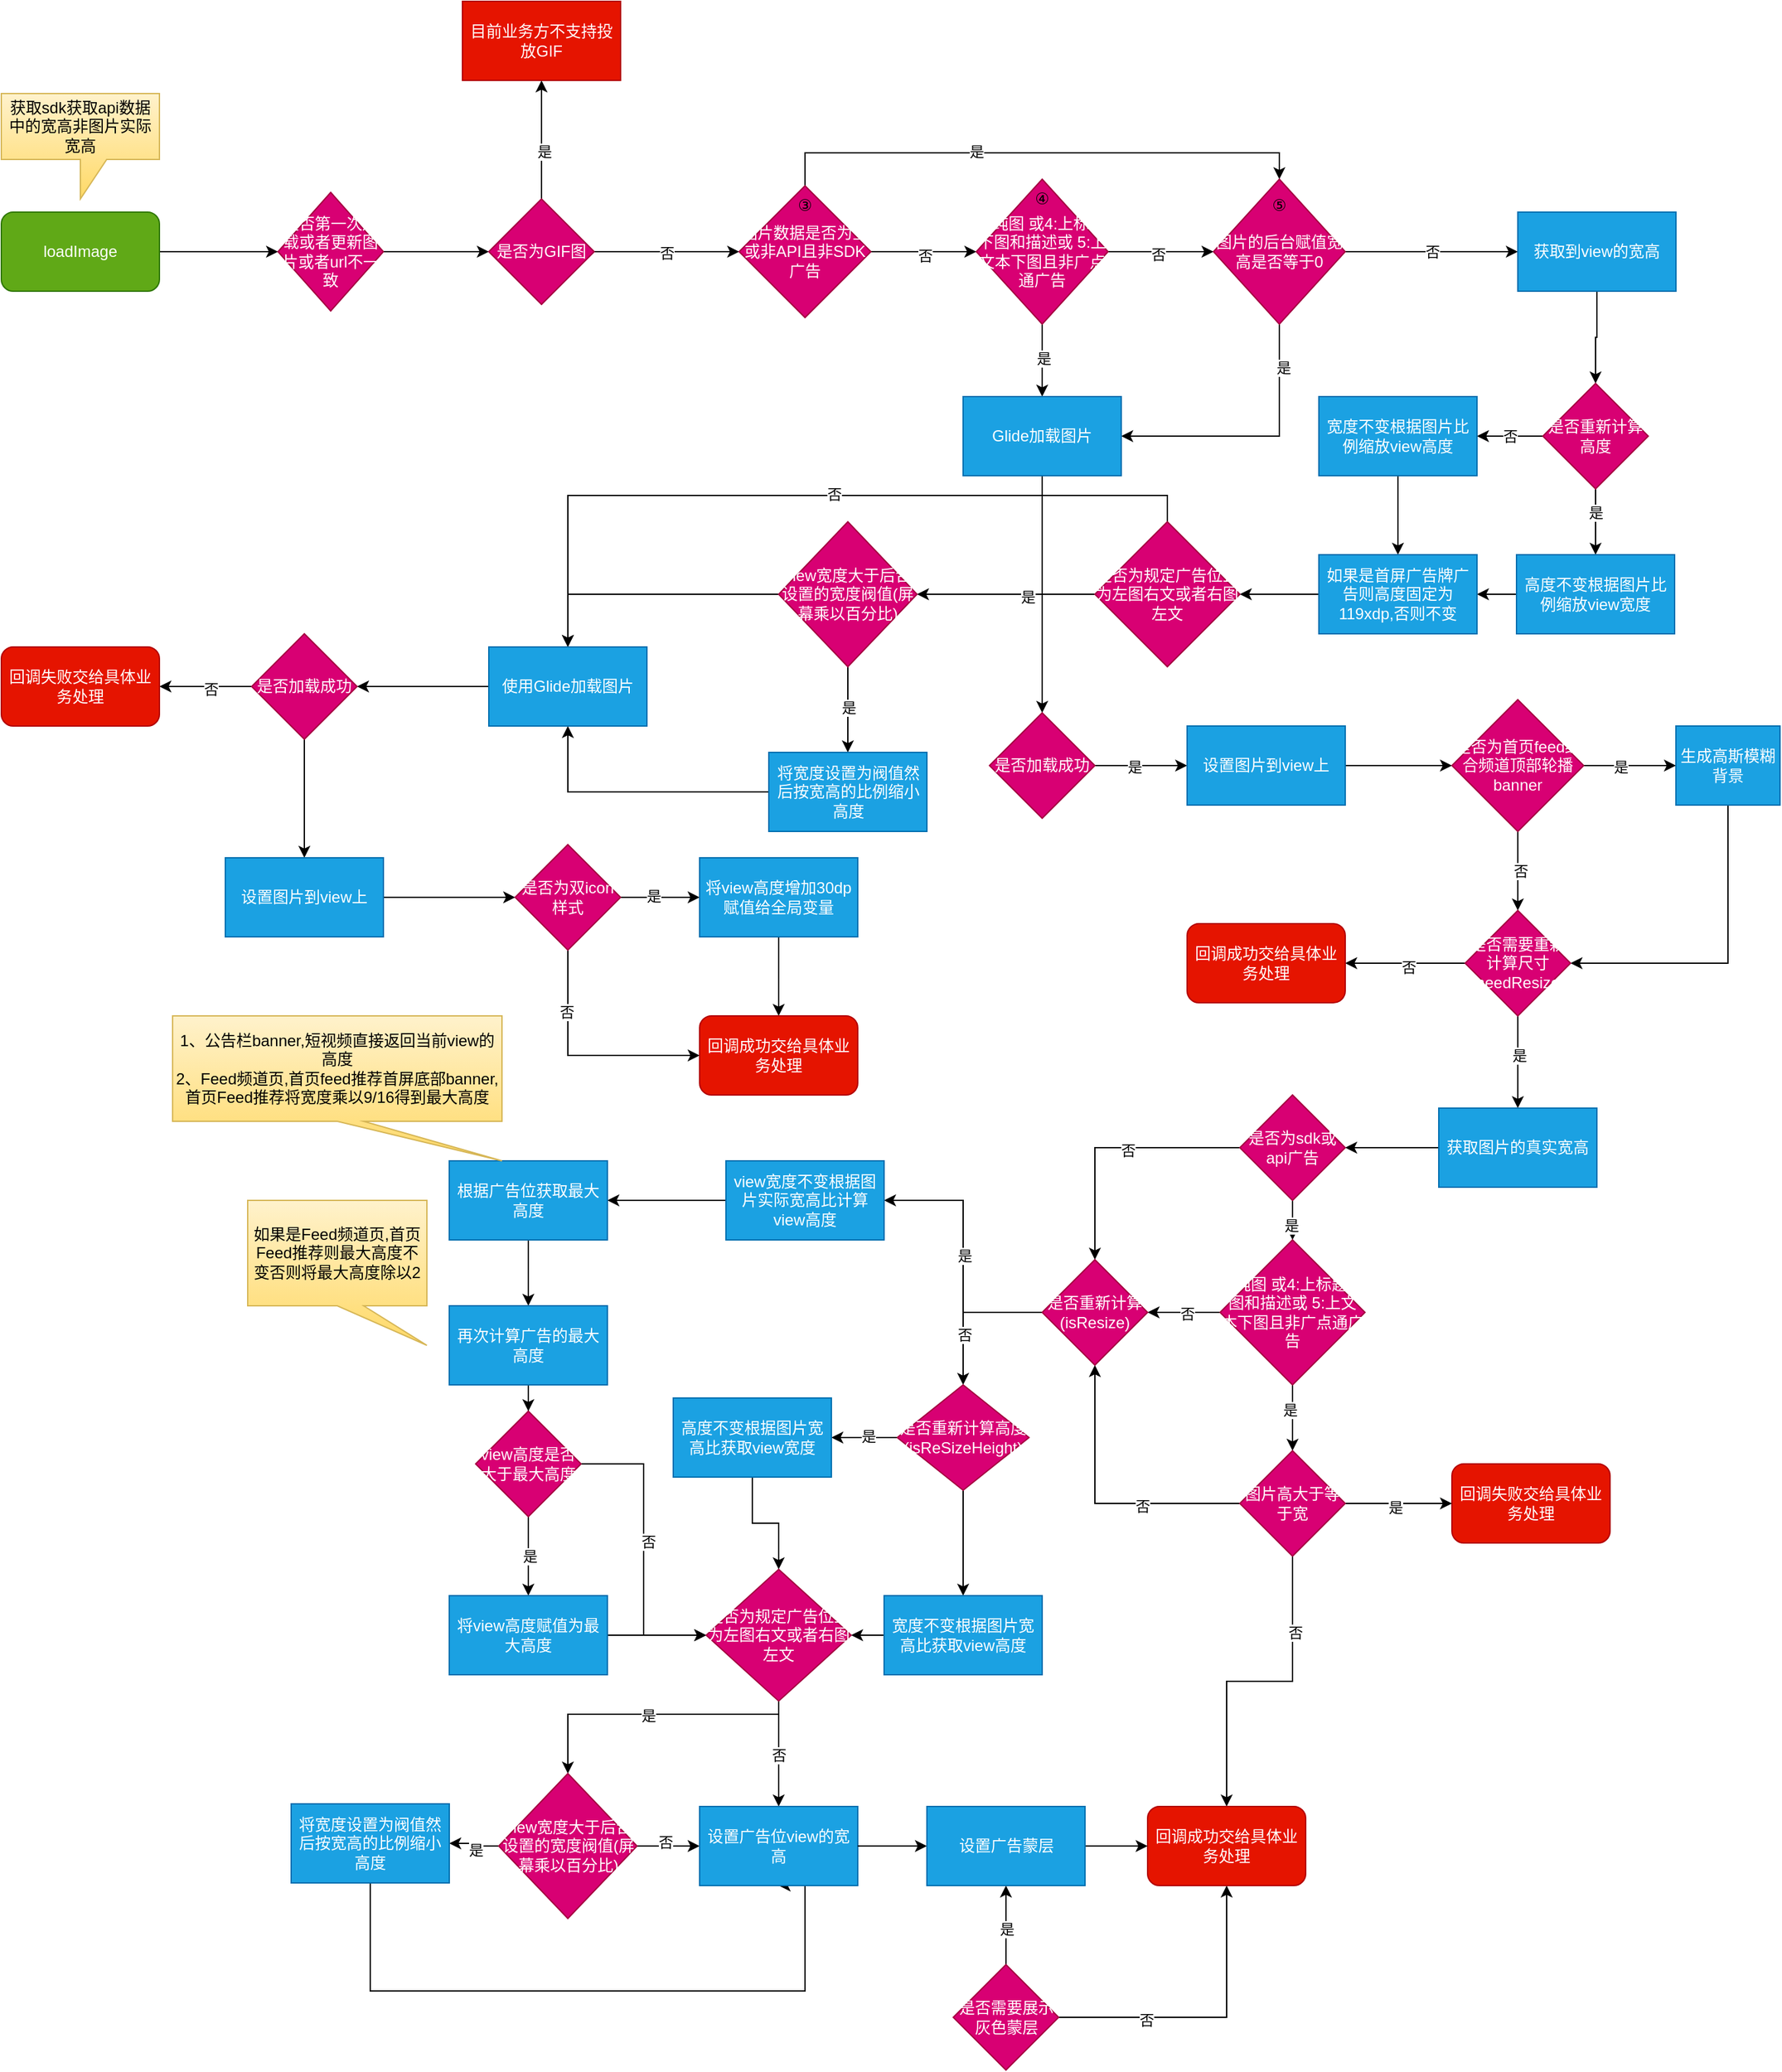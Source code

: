 <mxfile version="24.7.1" type="github">
  <diagram name="第 1 页" id="-s2dCR7IuIYRaGlUctrS">
    <mxGraphModel dx="1272" dy="661" grid="1" gridSize="10" guides="1" tooltips="1" connect="1" arrows="1" fold="1" page="1" pageScale="1" pageWidth="827" pageHeight="1169" math="0" shadow="0">
      <root>
        <mxCell id="0" />
        <mxCell id="1" parent="0" />
        <mxCell id="UE6sxcP114Fre6v7LVRV-3" value="" style="edgeStyle=orthogonalEdgeStyle;rounded=0;orthogonalLoop=1;jettySize=auto;html=1;" parent="1" source="UE6sxcP114Fre6v7LVRV-1" target="UE6sxcP114Fre6v7LVRV-2" edge="1">
          <mxGeometry relative="1" as="geometry" />
        </mxCell>
        <mxCell id="UE6sxcP114Fre6v7LVRV-1" value="loadImage" style="rounded=1;whiteSpace=wrap;html=1;fillColor=#60a917;fontColor=#ffffff;strokeColor=#2D7600;" parent="1" vertex="1">
          <mxGeometry x="90" y="240" width="120" height="60" as="geometry" />
        </mxCell>
        <mxCell id="UE6sxcP114Fre6v7LVRV-6" value="" style="edgeStyle=orthogonalEdgeStyle;rounded=0;orthogonalLoop=1;jettySize=auto;html=1;" parent="1" source="UE6sxcP114Fre6v7LVRV-2" target="UE6sxcP114Fre6v7LVRV-5" edge="1">
          <mxGeometry relative="1" as="geometry" />
        </mxCell>
        <mxCell id="UE6sxcP114Fre6v7LVRV-2" value="是否第一次加载或者更新图片或者url不一致" style="rhombus;whiteSpace=wrap;html=1;fillColor=#d80073;fontColor=#ffffff;strokeColor=#A50040;" parent="1" vertex="1">
          <mxGeometry x="300" y="225" width="80" height="90" as="geometry" />
        </mxCell>
        <mxCell id="UE6sxcP114Fre6v7LVRV-4" value="获取sdk获取api数据中的宽高非图片实际宽高" style="shape=callout;whiteSpace=wrap;html=1;perimeter=calloutPerimeter;fillColor=#fff2cc;strokeColor=#d6b656;gradientColor=#ffd966;" parent="1" vertex="1">
          <mxGeometry x="90" y="150" width="120" height="80" as="geometry" />
        </mxCell>
        <mxCell id="UE6sxcP114Fre6v7LVRV-8" value="" style="edgeStyle=orthogonalEdgeStyle;rounded=0;orthogonalLoop=1;jettySize=auto;html=1;" parent="1" source="UE6sxcP114Fre6v7LVRV-5" target="UE6sxcP114Fre6v7LVRV-7" edge="1">
          <mxGeometry relative="1" as="geometry" />
        </mxCell>
        <mxCell id="UE6sxcP114Fre6v7LVRV-9" value="是" style="edgeLabel;html=1;align=center;verticalAlign=middle;resizable=0;points=[];" parent="UE6sxcP114Fre6v7LVRV-8" vertex="1" connectable="0">
          <mxGeometry x="-0.2" y="-2" relative="1" as="geometry">
            <mxPoint as="offset" />
          </mxGeometry>
        </mxCell>
        <mxCell id="UE6sxcP114Fre6v7LVRV-12" value="" style="edgeStyle=orthogonalEdgeStyle;rounded=0;orthogonalLoop=1;jettySize=auto;html=1;entryX=0;entryY=0.5;entryDx=0;entryDy=0;" parent="1" source="UE6sxcP114Fre6v7LVRV-5" target="UE6sxcP114Fre6v7LVRV-13" edge="1">
          <mxGeometry relative="1" as="geometry">
            <mxPoint x="620" y="270" as="targetPoint" />
          </mxGeometry>
        </mxCell>
        <mxCell id="UE6sxcP114Fre6v7LVRV-19" value="否" style="edgeLabel;html=1;align=center;verticalAlign=middle;resizable=0;points=[];" parent="UE6sxcP114Fre6v7LVRV-12" vertex="1" connectable="0">
          <mxGeometry y="-1" relative="1" as="geometry">
            <mxPoint as="offset" />
          </mxGeometry>
        </mxCell>
        <mxCell id="UE6sxcP114Fre6v7LVRV-5" value="是否为GIF图" style="rhombus;whiteSpace=wrap;html=1;fillColor=#d80073;fontColor=#ffffff;strokeColor=#A50040;" parent="1" vertex="1">
          <mxGeometry x="460" y="230" width="80" height="80" as="geometry" />
        </mxCell>
        <mxCell id="UE6sxcP114Fre6v7LVRV-7" value="目前业务方不支持投放GIF" style="whiteSpace=wrap;html=1;fillColor=#e51400;fontColor=#ffffff;strokeColor=#B20000;" parent="1" vertex="1">
          <mxGeometry x="440" y="80" width="120" height="60" as="geometry" />
        </mxCell>
        <mxCell id="UE6sxcP114Fre6v7LVRV-17" value="" style="edgeStyle=orthogonalEdgeStyle;rounded=0;orthogonalLoop=1;jettySize=auto;html=1;" parent="1" source="UE6sxcP114Fre6v7LVRV-13" target="UE6sxcP114Fre6v7LVRV-16" edge="1">
          <mxGeometry relative="1" as="geometry" />
        </mxCell>
        <mxCell id="UE6sxcP114Fre6v7LVRV-18" value="否" style="edgeLabel;html=1;align=center;verticalAlign=middle;resizable=0;points=[];" parent="UE6sxcP114Fre6v7LVRV-17" vertex="1" connectable="0">
          <mxGeometry x="0.022" y="-3" relative="1" as="geometry">
            <mxPoint as="offset" />
          </mxGeometry>
        </mxCell>
        <mxCell id="UE6sxcP114Fre6v7LVRV-23" style="edgeStyle=orthogonalEdgeStyle;rounded=0;orthogonalLoop=1;jettySize=auto;html=1;entryX=0.5;entryY=0;entryDx=0;entryDy=0;" parent="1" source="UE6sxcP114Fre6v7LVRV-13" target="UE6sxcP114Fre6v7LVRV-20" edge="1">
          <mxGeometry relative="1" as="geometry">
            <Array as="points">
              <mxPoint x="700" y="195" />
              <mxPoint x="1060" y="195" />
            </Array>
          </mxGeometry>
        </mxCell>
        <mxCell id="UE6sxcP114Fre6v7LVRV-24" value="是" style="edgeLabel;html=1;align=center;verticalAlign=middle;resizable=0;points=[];" parent="UE6sxcP114Fre6v7LVRV-23" vertex="1" connectable="0">
          <mxGeometry x="-0.235" y="1" relative="1" as="geometry">
            <mxPoint as="offset" />
          </mxGeometry>
        </mxCell>
        <mxCell id="UE6sxcP114Fre6v7LVRV-13" value="图片数据是否为空或非API且非SDK广告" style="rhombus;whiteSpace=wrap;html=1;fillColor=#d80073;fontColor=#ffffff;strokeColor=#A50040;" parent="1" vertex="1">
          <mxGeometry x="650" y="220" width="100" height="100" as="geometry" />
        </mxCell>
        <mxCell id="UE6sxcP114Fre6v7LVRV-21" value="" style="edgeStyle=orthogonalEdgeStyle;rounded=0;orthogonalLoop=1;jettySize=auto;html=1;" parent="1" source="UE6sxcP114Fre6v7LVRV-16" target="UE6sxcP114Fre6v7LVRV-20" edge="1">
          <mxGeometry relative="1" as="geometry" />
        </mxCell>
        <mxCell id="UE6sxcP114Fre6v7LVRV-22" value="否" style="edgeLabel;html=1;align=center;verticalAlign=middle;resizable=0;points=[];" parent="UE6sxcP114Fre6v7LVRV-21" vertex="1" connectable="0">
          <mxGeometry x="-0.05" y="-2" relative="1" as="geometry">
            <mxPoint as="offset" />
          </mxGeometry>
        </mxCell>
        <mxCell id="UE6sxcP114Fre6v7LVRV-26" value="" style="edgeStyle=orthogonalEdgeStyle;rounded=0;orthogonalLoop=1;jettySize=auto;html=1;" parent="1" source="UE6sxcP114Fre6v7LVRV-16" target="UE6sxcP114Fre6v7LVRV-25" edge="1">
          <mxGeometry relative="1" as="geometry" />
        </mxCell>
        <mxCell id="UE6sxcP114Fre6v7LVRV-27" value="是" style="edgeLabel;html=1;align=center;verticalAlign=middle;resizable=0;points=[];" parent="UE6sxcP114Fre6v7LVRV-26" vertex="1" connectable="0">
          <mxGeometry x="-0.054" y="1" relative="1" as="geometry">
            <mxPoint as="offset" />
          </mxGeometry>
        </mxCell>
        <mxCell id="UE6sxcP114Fre6v7LVRV-16" value="1:纯图 或4:上标题下图和描述或 5:上文本下图且非广点通广告" style="rhombus;whiteSpace=wrap;html=1;fillColor=#d80073;fontColor=#ffffff;strokeColor=#A50040;" parent="1" vertex="1">
          <mxGeometry x="830" y="215" width="100" height="110" as="geometry" />
        </mxCell>
        <mxCell id="UE6sxcP114Fre6v7LVRV-28" style="edgeStyle=orthogonalEdgeStyle;rounded=0;orthogonalLoop=1;jettySize=auto;html=1;entryX=1;entryY=0.5;entryDx=0;entryDy=0;" parent="1" source="UE6sxcP114Fre6v7LVRV-20" target="UE6sxcP114Fre6v7LVRV-25" edge="1">
          <mxGeometry relative="1" as="geometry">
            <Array as="points">
              <mxPoint x="1060" y="410" />
            </Array>
          </mxGeometry>
        </mxCell>
        <mxCell id="UE6sxcP114Fre6v7LVRV-29" value="是" style="edgeLabel;html=1;align=center;verticalAlign=middle;resizable=0;points=[];" parent="UE6sxcP114Fre6v7LVRV-28" vertex="1" connectable="0">
          <mxGeometry x="-0.678" y="3" relative="1" as="geometry">
            <mxPoint as="offset" />
          </mxGeometry>
        </mxCell>
        <mxCell id="UE6sxcP114Fre6v7LVRV-31" value="否" style="edgeStyle=orthogonalEdgeStyle;rounded=0;orthogonalLoop=1;jettySize=auto;html=1;" parent="1" source="UE6sxcP114Fre6v7LVRV-20" target="UE6sxcP114Fre6v7LVRV-30" edge="1">
          <mxGeometry relative="1" as="geometry" />
        </mxCell>
        <mxCell id="UE6sxcP114Fre6v7LVRV-20" value="图片的后台赋值宽高是否等于0" style="rhombus;whiteSpace=wrap;html=1;fillColor=#d80073;fontColor=#ffffff;strokeColor=#A50040;" parent="1" vertex="1">
          <mxGeometry x="1010" y="215" width="100" height="110" as="geometry" />
        </mxCell>
        <mxCell id="UE6sxcP114Fre6v7LVRV-72" value="" style="edgeStyle=orthogonalEdgeStyle;rounded=0;orthogonalLoop=1;jettySize=auto;html=1;" parent="1" source="UE6sxcP114Fre6v7LVRV-25" target="UE6sxcP114Fre6v7LVRV-71" edge="1">
          <mxGeometry relative="1" as="geometry" />
        </mxCell>
        <mxCell id="UE6sxcP114Fre6v7LVRV-25" value="Glide加载图片" style="whiteSpace=wrap;html=1;fillColor=#1ba1e2;fontColor=#ffffff;strokeColor=#006EAF;" parent="1" vertex="1">
          <mxGeometry x="820" y="380" width="120" height="60" as="geometry" />
        </mxCell>
        <mxCell id="UE6sxcP114Fre6v7LVRV-33" value="" style="edgeStyle=orthogonalEdgeStyle;rounded=0;orthogonalLoop=1;jettySize=auto;html=1;" parent="1" source="UE6sxcP114Fre6v7LVRV-30" target="UE6sxcP114Fre6v7LVRV-32" edge="1">
          <mxGeometry relative="1" as="geometry" />
        </mxCell>
        <mxCell id="UE6sxcP114Fre6v7LVRV-30" value="获取到view的宽高" style="whiteSpace=wrap;html=1;fillColor=#1ba1e2;fontColor=#ffffff;strokeColor=#006EAF;" parent="1" vertex="1">
          <mxGeometry x="1241" y="240" width="120" height="60" as="geometry" />
        </mxCell>
        <mxCell id="UE6sxcP114Fre6v7LVRV-35" value="" style="edgeStyle=orthogonalEdgeStyle;rounded=0;orthogonalLoop=1;jettySize=auto;html=1;" parent="1" source="UE6sxcP114Fre6v7LVRV-32" target="UE6sxcP114Fre6v7LVRV-34" edge="1">
          <mxGeometry relative="1" as="geometry" />
        </mxCell>
        <mxCell id="UE6sxcP114Fre6v7LVRV-36" value="是" style="edgeLabel;html=1;align=center;verticalAlign=middle;resizable=0;points=[];" parent="UE6sxcP114Fre6v7LVRV-35" vertex="1" connectable="0">
          <mxGeometry x="-0.278" relative="1" as="geometry">
            <mxPoint as="offset" />
          </mxGeometry>
        </mxCell>
        <mxCell id="UE6sxcP114Fre6v7LVRV-38" value="否" style="edgeStyle=orthogonalEdgeStyle;rounded=0;orthogonalLoop=1;jettySize=auto;html=1;" parent="1" source="UE6sxcP114Fre6v7LVRV-32" target="UE6sxcP114Fre6v7LVRV-37" edge="1">
          <mxGeometry relative="1" as="geometry" />
        </mxCell>
        <mxCell id="UE6sxcP114Fre6v7LVRV-32" value="是否重新计算高度" style="rhombus;whiteSpace=wrap;html=1;fillColor=#d80073;fontColor=#ffffff;strokeColor=#A50040;" parent="1" vertex="1">
          <mxGeometry x="1260" y="370" width="80" height="80" as="geometry" />
        </mxCell>
        <mxCell id="UE6sxcP114Fre6v7LVRV-175" value="" style="edgeStyle=orthogonalEdgeStyle;rounded=0;orthogonalLoop=1;jettySize=auto;html=1;" parent="1" source="UE6sxcP114Fre6v7LVRV-34" target="UE6sxcP114Fre6v7LVRV-40" edge="1">
          <mxGeometry relative="1" as="geometry" />
        </mxCell>
        <mxCell id="UE6sxcP114Fre6v7LVRV-34" value="高度不变根据图片比例缩放view宽度" style="whiteSpace=wrap;html=1;fillColor=#1ba1e2;fontColor=#ffffff;strokeColor=#006EAF;" parent="1" vertex="1">
          <mxGeometry x="1240" y="500" width="120" height="60" as="geometry" />
        </mxCell>
        <mxCell id="UE6sxcP114Fre6v7LVRV-41" value="" style="edgeStyle=orthogonalEdgeStyle;rounded=0;orthogonalLoop=1;jettySize=auto;html=1;" parent="1" source="UE6sxcP114Fre6v7LVRV-37" target="UE6sxcP114Fre6v7LVRV-40" edge="1">
          <mxGeometry relative="1" as="geometry" />
        </mxCell>
        <mxCell id="UE6sxcP114Fre6v7LVRV-37" value="宽度不变根据图片比例缩放view高度" style="whiteSpace=wrap;html=1;fillColor=#1ba1e2;fontColor=#ffffff;strokeColor=#006EAF;" parent="1" vertex="1">
          <mxGeometry x="1090" y="380" width="120" height="60" as="geometry" />
        </mxCell>
        <mxCell id="UE6sxcP114Fre6v7LVRV-43" value="" style="edgeStyle=orthogonalEdgeStyle;rounded=0;orthogonalLoop=1;jettySize=auto;html=1;" parent="1" source="UE6sxcP114Fre6v7LVRV-40" target="UE6sxcP114Fre6v7LVRV-42" edge="1">
          <mxGeometry relative="1" as="geometry" />
        </mxCell>
        <mxCell id="UE6sxcP114Fre6v7LVRV-40" value="如果是首屏广告牌广告则高度固定为119xdp,否则不变" style="whiteSpace=wrap;html=1;fillColor=#1ba1e2;fontColor=#ffffff;strokeColor=#006EAF;" parent="1" vertex="1">
          <mxGeometry x="1090" y="500" width="120" height="60" as="geometry" />
        </mxCell>
        <mxCell id="UE6sxcP114Fre6v7LVRV-46" value="" style="edgeStyle=orthogonalEdgeStyle;rounded=0;orthogonalLoop=1;jettySize=auto;html=1;" parent="1" source="UE6sxcP114Fre6v7LVRV-42" target="UE6sxcP114Fre6v7LVRV-45" edge="1">
          <mxGeometry relative="1" as="geometry" />
        </mxCell>
        <mxCell id="UE6sxcP114Fre6v7LVRV-47" value="是" style="edgeLabel;html=1;align=center;verticalAlign=middle;resizable=0;points=[];" parent="UE6sxcP114Fre6v7LVRV-46" vertex="1" connectable="0">
          <mxGeometry x="-0.236" y="2" relative="1" as="geometry">
            <mxPoint as="offset" />
          </mxGeometry>
        </mxCell>
        <mxCell id="UE6sxcP114Fre6v7LVRV-176" style="edgeStyle=orthogonalEdgeStyle;rounded=0;orthogonalLoop=1;jettySize=auto;html=1;exitX=0.5;exitY=0;exitDx=0;exitDy=0;entryX=0.5;entryY=0;entryDx=0;entryDy=0;" parent="1" source="UE6sxcP114Fre6v7LVRV-42" target="UE6sxcP114Fre6v7LVRV-51" edge="1">
          <mxGeometry relative="1" as="geometry" />
        </mxCell>
        <mxCell id="UE6sxcP114Fre6v7LVRV-177" value="否" style="edgeLabel;html=1;align=center;verticalAlign=middle;resizable=0;points=[];" parent="UE6sxcP114Fre6v7LVRV-176" vertex="1" connectable="0">
          <mxGeometry x="-0.074" y="-1" relative="1" as="geometry">
            <mxPoint as="offset" />
          </mxGeometry>
        </mxCell>
        <mxCell id="UE6sxcP114Fre6v7LVRV-42" value="是否为规定广告位且为左图右文或者右图左文" style="rhombus;whiteSpace=wrap;html=1;fillColor=#d80073;fontColor=#ffffff;strokeColor=#A50040;" parent="1" vertex="1">
          <mxGeometry x="920" y="475" width="110" height="110" as="geometry" />
        </mxCell>
        <mxCell id="UE6sxcP114Fre6v7LVRV-49" value="" style="edgeStyle=orthogonalEdgeStyle;rounded=0;orthogonalLoop=1;jettySize=auto;html=1;" parent="1" source="UE6sxcP114Fre6v7LVRV-45" target="UE6sxcP114Fre6v7LVRV-48" edge="1">
          <mxGeometry relative="1" as="geometry" />
        </mxCell>
        <mxCell id="UE6sxcP114Fre6v7LVRV-50" value="是" style="edgeLabel;html=1;align=center;verticalAlign=middle;resizable=0;points=[];" parent="UE6sxcP114Fre6v7LVRV-49" vertex="1" connectable="0">
          <mxGeometry x="-0.044" relative="1" as="geometry">
            <mxPoint as="offset" />
          </mxGeometry>
        </mxCell>
        <mxCell id="UE6sxcP114Fre6v7LVRV-53" style="edgeStyle=orthogonalEdgeStyle;rounded=0;orthogonalLoop=1;jettySize=auto;html=1;entryX=0.5;entryY=0;entryDx=0;entryDy=0;" parent="1" source="UE6sxcP114Fre6v7LVRV-45" target="UE6sxcP114Fre6v7LVRV-51" edge="1">
          <mxGeometry relative="1" as="geometry" />
        </mxCell>
        <mxCell id="UE6sxcP114Fre6v7LVRV-45" value="view宽度大于后台设置的宽度阀值(屏幕乘以百分比)" style="rhombus;whiteSpace=wrap;html=1;fillColor=#d80073;fontColor=#ffffff;strokeColor=#A50040;" parent="1" vertex="1">
          <mxGeometry x="680" y="475" width="105" height="110" as="geometry" />
        </mxCell>
        <mxCell id="UE6sxcP114Fre6v7LVRV-52" value="" style="edgeStyle=orthogonalEdgeStyle;rounded=0;orthogonalLoop=1;jettySize=auto;html=1;" parent="1" source="UE6sxcP114Fre6v7LVRV-48" target="UE6sxcP114Fre6v7LVRV-51" edge="1">
          <mxGeometry relative="1" as="geometry" />
        </mxCell>
        <mxCell id="UE6sxcP114Fre6v7LVRV-48" value="将宽度设置为阀值然后按宽高的比例缩小高度" style="rounded=0;whiteSpace=wrap;html=1;fillColor=#1ba1e2;fontColor=#ffffff;strokeColor=#006EAF;" parent="1" vertex="1">
          <mxGeometry x="672.5" y="650" width="120" height="60" as="geometry" />
        </mxCell>
        <mxCell id="UE6sxcP114Fre6v7LVRV-55" value="" style="edgeStyle=orthogonalEdgeStyle;rounded=0;orthogonalLoop=1;jettySize=auto;html=1;" parent="1" source="UE6sxcP114Fre6v7LVRV-51" target="UE6sxcP114Fre6v7LVRV-54" edge="1">
          <mxGeometry relative="1" as="geometry" />
        </mxCell>
        <mxCell id="UE6sxcP114Fre6v7LVRV-51" value="使用Glide加载图片" style="whiteSpace=wrap;html=1;rounded=0;fillColor=#1ba1e2;fontColor=#ffffff;strokeColor=#006EAF;" parent="1" vertex="1">
          <mxGeometry x="460" y="570" width="120" height="60" as="geometry" />
        </mxCell>
        <mxCell id="UE6sxcP114Fre6v7LVRV-57" value="" style="edgeStyle=orthogonalEdgeStyle;rounded=0;orthogonalLoop=1;jettySize=auto;html=1;" parent="1" source="UE6sxcP114Fre6v7LVRV-54" target="UE6sxcP114Fre6v7LVRV-56" edge="1">
          <mxGeometry relative="1" as="geometry" />
        </mxCell>
        <mxCell id="UE6sxcP114Fre6v7LVRV-58" value="否" style="edgeLabel;html=1;align=center;verticalAlign=middle;resizable=0;points=[];" parent="UE6sxcP114Fre6v7LVRV-57" vertex="1" connectable="0">
          <mxGeometry x="-0.102" y="2" relative="1" as="geometry">
            <mxPoint as="offset" />
          </mxGeometry>
        </mxCell>
        <mxCell id="UE6sxcP114Fre6v7LVRV-60" value="" style="edgeStyle=orthogonalEdgeStyle;rounded=0;orthogonalLoop=1;jettySize=auto;html=1;" parent="1" source="UE6sxcP114Fre6v7LVRV-54" target="UE6sxcP114Fre6v7LVRV-59" edge="1">
          <mxGeometry relative="1" as="geometry" />
        </mxCell>
        <mxCell id="UE6sxcP114Fre6v7LVRV-54" value="是否加载成功" style="rhombus;whiteSpace=wrap;html=1;rounded=0;fillColor=#d80073;fontColor=#ffffff;strokeColor=#A50040;" parent="1" vertex="1">
          <mxGeometry x="280" y="560" width="80" height="80" as="geometry" />
        </mxCell>
        <mxCell id="UE6sxcP114Fre6v7LVRV-56" value="回调失败交给具体业务处理" style="rounded=1;whiteSpace=wrap;html=1;fillColor=#e51400;fontColor=#ffffff;strokeColor=#B20000;" parent="1" vertex="1">
          <mxGeometry x="90" y="570" width="120" height="60" as="geometry" />
        </mxCell>
        <mxCell id="UE6sxcP114Fre6v7LVRV-62" value="" style="edgeStyle=orthogonalEdgeStyle;rounded=0;orthogonalLoop=1;jettySize=auto;html=1;" parent="1" source="UE6sxcP114Fre6v7LVRV-59" target="UE6sxcP114Fre6v7LVRV-61" edge="1">
          <mxGeometry relative="1" as="geometry" />
        </mxCell>
        <mxCell id="UE6sxcP114Fre6v7LVRV-59" value="设置图片到view上" style="whiteSpace=wrap;html=1;rounded=0;fillColor=#1ba1e2;fontColor=#ffffff;strokeColor=#006EAF;" parent="1" vertex="1">
          <mxGeometry x="260" y="730" width="120" height="60" as="geometry" />
        </mxCell>
        <mxCell id="UE6sxcP114Fre6v7LVRV-64" value="" style="edgeStyle=orthogonalEdgeStyle;rounded=0;orthogonalLoop=1;jettySize=auto;html=1;" parent="1" source="UE6sxcP114Fre6v7LVRV-61" target="UE6sxcP114Fre6v7LVRV-63" edge="1">
          <mxGeometry relative="1" as="geometry" />
        </mxCell>
        <mxCell id="UE6sxcP114Fre6v7LVRV-66" value="是" style="edgeLabel;html=1;align=center;verticalAlign=middle;resizable=0;points=[];" parent="UE6sxcP114Fre6v7LVRV-64" vertex="1" connectable="0">
          <mxGeometry x="-0.165" y="1" relative="1" as="geometry">
            <mxPoint as="offset" />
          </mxGeometry>
        </mxCell>
        <mxCell id="UE6sxcP114Fre6v7LVRV-69" style="edgeStyle=orthogonalEdgeStyle;rounded=0;orthogonalLoop=1;jettySize=auto;html=1;entryX=0;entryY=0.5;entryDx=0;entryDy=0;" parent="1" source="UE6sxcP114Fre6v7LVRV-61" target="UE6sxcP114Fre6v7LVRV-67" edge="1">
          <mxGeometry relative="1" as="geometry">
            <Array as="points">
              <mxPoint x="520" y="880" />
            </Array>
          </mxGeometry>
        </mxCell>
        <mxCell id="UE6sxcP114Fre6v7LVRV-70" value="否" style="edgeLabel;html=1;align=center;verticalAlign=middle;resizable=0;points=[];" parent="UE6sxcP114Fre6v7LVRV-69" vertex="1" connectable="0">
          <mxGeometry x="-0.476" y="-1" relative="1" as="geometry">
            <mxPoint as="offset" />
          </mxGeometry>
        </mxCell>
        <mxCell id="UE6sxcP114Fre6v7LVRV-61" value="是否为双icon样式" style="rhombus;whiteSpace=wrap;html=1;rounded=0;fillColor=#d80073;fontColor=#ffffff;strokeColor=#A50040;" parent="1" vertex="1">
          <mxGeometry x="480" y="720" width="80" height="80" as="geometry" />
        </mxCell>
        <mxCell id="UE6sxcP114Fre6v7LVRV-68" value="" style="edgeStyle=orthogonalEdgeStyle;rounded=0;orthogonalLoop=1;jettySize=auto;html=1;" parent="1" source="UE6sxcP114Fre6v7LVRV-63" target="UE6sxcP114Fre6v7LVRV-67" edge="1">
          <mxGeometry relative="1" as="geometry" />
        </mxCell>
        <mxCell id="UE6sxcP114Fre6v7LVRV-63" value="将view高度增加30dp赋值给全局变量" style="whiteSpace=wrap;html=1;rounded=0;fillColor=#1ba1e2;fontColor=#ffffff;strokeColor=#006EAF;" parent="1" vertex="1">
          <mxGeometry x="620" y="730" width="120" height="60" as="geometry" />
        </mxCell>
        <mxCell id="UE6sxcP114Fre6v7LVRV-67" value="回调成功交给具体业务处理" style="whiteSpace=wrap;html=1;rounded=1;fillColor=#e51400;fontColor=#ffffff;strokeColor=#B20000;" parent="1" vertex="1">
          <mxGeometry x="620" y="850" width="120" height="60" as="geometry" />
        </mxCell>
        <mxCell id="UE6sxcP114Fre6v7LVRV-74" value="" style="edgeStyle=orthogonalEdgeStyle;rounded=0;orthogonalLoop=1;jettySize=auto;html=1;" parent="1" source="UE6sxcP114Fre6v7LVRV-71" target="UE6sxcP114Fre6v7LVRV-73" edge="1">
          <mxGeometry relative="1" as="geometry" />
        </mxCell>
        <mxCell id="UE6sxcP114Fre6v7LVRV-75" value="是" style="edgeLabel;html=1;align=center;verticalAlign=middle;resizable=0;points=[];" parent="UE6sxcP114Fre6v7LVRV-74" vertex="1" connectable="0">
          <mxGeometry x="-0.162" y="-1" relative="1" as="geometry">
            <mxPoint as="offset" />
          </mxGeometry>
        </mxCell>
        <mxCell id="UE6sxcP114Fre6v7LVRV-71" value="是否加载成功" style="rhombus;whiteSpace=wrap;html=1;fillColor=#d80073;fontColor=#ffffff;strokeColor=#A50040;" parent="1" vertex="1">
          <mxGeometry x="840" y="620" width="80" height="80" as="geometry" />
        </mxCell>
        <mxCell id="UE6sxcP114Fre6v7LVRV-77" value="" style="edgeStyle=orthogonalEdgeStyle;rounded=0;orthogonalLoop=1;jettySize=auto;html=1;" parent="1" source="UE6sxcP114Fre6v7LVRV-73" target="UE6sxcP114Fre6v7LVRV-76" edge="1">
          <mxGeometry relative="1" as="geometry" />
        </mxCell>
        <mxCell id="UE6sxcP114Fre6v7LVRV-73" value="设置图片到view上" style="whiteSpace=wrap;html=1;rounded=0;fillColor=#1ba1e2;fontColor=#ffffff;strokeColor=#006EAF;" parent="1" vertex="1">
          <mxGeometry x="990" y="630" width="120" height="60" as="geometry" />
        </mxCell>
        <mxCell id="UE6sxcP114Fre6v7LVRV-79" value="" style="edgeStyle=orthogonalEdgeStyle;rounded=0;orthogonalLoop=1;jettySize=auto;html=1;" parent="1" source="UE6sxcP114Fre6v7LVRV-76" target="UE6sxcP114Fre6v7LVRV-78" edge="1">
          <mxGeometry relative="1" as="geometry" />
        </mxCell>
        <mxCell id="UE6sxcP114Fre6v7LVRV-80" value="是" style="edgeLabel;html=1;align=center;verticalAlign=middle;resizable=0;points=[];" parent="UE6sxcP114Fre6v7LVRV-79" vertex="1" connectable="0">
          <mxGeometry x="-0.209" y="-1" relative="1" as="geometry">
            <mxPoint as="offset" />
          </mxGeometry>
        </mxCell>
        <mxCell id="UE6sxcP114Fre6v7LVRV-82" value="" style="edgeStyle=orthogonalEdgeStyle;rounded=0;orthogonalLoop=1;jettySize=auto;html=1;" parent="1" source="UE6sxcP114Fre6v7LVRV-76" target="UE6sxcP114Fre6v7LVRV-81" edge="1">
          <mxGeometry relative="1" as="geometry" />
        </mxCell>
        <mxCell id="UE6sxcP114Fre6v7LVRV-83" value="否" style="edgeLabel;html=1;align=center;verticalAlign=middle;resizable=0;points=[];" parent="UE6sxcP114Fre6v7LVRV-82" vertex="1" connectable="0">
          <mxGeometry x="-0.011" y="2" relative="1" as="geometry">
            <mxPoint as="offset" />
          </mxGeometry>
        </mxCell>
        <mxCell id="UE6sxcP114Fre6v7LVRV-76" value="是否为首页feed综合频道顶部轮播banner" style="rhombus;whiteSpace=wrap;html=1;rounded=0;fillColor=#d80073;fontColor=#ffffff;strokeColor=#A50040;" parent="1" vertex="1">
          <mxGeometry x="1191" y="610" width="100" height="100" as="geometry" />
        </mxCell>
        <mxCell id="UE6sxcP114Fre6v7LVRV-84" style="edgeStyle=orthogonalEdgeStyle;rounded=0;orthogonalLoop=1;jettySize=auto;html=1;entryX=1;entryY=0.5;entryDx=0;entryDy=0;" parent="1" source="UE6sxcP114Fre6v7LVRV-78" target="UE6sxcP114Fre6v7LVRV-81" edge="1">
          <mxGeometry relative="1" as="geometry">
            <Array as="points">
              <mxPoint x="1401" y="810" />
            </Array>
          </mxGeometry>
        </mxCell>
        <mxCell id="UE6sxcP114Fre6v7LVRV-78" value="生成高斯模糊背景" style="whiteSpace=wrap;html=1;rounded=0;fillColor=#1ba1e2;fontColor=#ffffff;strokeColor=#006EAF;" parent="1" vertex="1">
          <mxGeometry x="1361" y="630" width="79" height="60" as="geometry" />
        </mxCell>
        <mxCell id="UE6sxcP114Fre6v7LVRV-86" value="" style="edgeStyle=orthogonalEdgeStyle;rounded=0;orthogonalLoop=1;jettySize=auto;html=1;entryX=1;entryY=0.5;entryDx=0;entryDy=0;" parent="1" source="UE6sxcP114Fre6v7LVRV-81" target="UE6sxcP114Fre6v7LVRV-87" edge="1">
          <mxGeometry relative="1" as="geometry">
            <mxPoint x="1141" y="810" as="targetPoint" />
          </mxGeometry>
        </mxCell>
        <mxCell id="UE6sxcP114Fre6v7LVRV-88" value="否" style="edgeLabel;html=1;align=center;verticalAlign=middle;resizable=0;points=[];" parent="UE6sxcP114Fre6v7LVRV-86" vertex="1" connectable="0">
          <mxGeometry x="-0.056" y="3" relative="1" as="geometry">
            <mxPoint as="offset" />
          </mxGeometry>
        </mxCell>
        <mxCell id="UE6sxcP114Fre6v7LVRV-90" value="" style="edgeStyle=orthogonalEdgeStyle;rounded=0;orthogonalLoop=1;jettySize=auto;html=1;" parent="1" source="UE6sxcP114Fre6v7LVRV-81" target="UE6sxcP114Fre6v7LVRV-89" edge="1">
          <mxGeometry relative="1" as="geometry" />
        </mxCell>
        <mxCell id="UE6sxcP114Fre6v7LVRV-91" value="是" style="edgeLabel;html=1;align=center;verticalAlign=middle;resizable=0;points=[];" parent="UE6sxcP114Fre6v7LVRV-90" vertex="1" connectable="0">
          <mxGeometry x="-0.159" y="1" relative="1" as="geometry">
            <mxPoint as="offset" />
          </mxGeometry>
        </mxCell>
        <mxCell id="UE6sxcP114Fre6v7LVRV-81" value="是否需要重新计算尺寸(needResize)" style="rhombus;whiteSpace=wrap;html=1;fillColor=#d80073;fontColor=#ffffff;strokeColor=#A50040;" parent="1" vertex="1">
          <mxGeometry x="1201" y="770" width="80" height="80" as="geometry" />
        </mxCell>
        <mxCell id="UE6sxcP114Fre6v7LVRV-87" value="回调成功交给具体业务处理" style="whiteSpace=wrap;html=1;rounded=1;fillColor=#e51400;fontColor=#ffffff;strokeColor=#B20000;" parent="1" vertex="1">
          <mxGeometry x="990" y="780" width="120" height="60" as="geometry" />
        </mxCell>
        <mxCell id="UE6sxcP114Fre6v7LVRV-93" value="" style="edgeStyle=orthogonalEdgeStyle;rounded=0;orthogonalLoop=1;jettySize=auto;html=1;" parent="1" source="UE6sxcP114Fre6v7LVRV-89" target="UE6sxcP114Fre6v7LVRV-92" edge="1">
          <mxGeometry relative="1" as="geometry" />
        </mxCell>
        <mxCell id="UE6sxcP114Fre6v7LVRV-89" value="获取图片的真实宽高" style="rounded=0;whiteSpace=wrap;html=1;fillColor=#1ba1e2;fontColor=#ffffff;strokeColor=#006EAF;" parent="1" vertex="1">
          <mxGeometry x="1181" y="920" width="120" height="60" as="geometry" />
        </mxCell>
        <mxCell id="UE6sxcP114Fre6v7LVRV-95" value="" style="edgeStyle=orthogonalEdgeStyle;rounded=0;orthogonalLoop=1;jettySize=auto;html=1;" parent="1" source="UE6sxcP114Fre6v7LVRV-92" target="UE6sxcP114Fre6v7LVRV-94" edge="1">
          <mxGeometry relative="1" as="geometry" />
        </mxCell>
        <mxCell id="UE6sxcP114Fre6v7LVRV-96" value="是" style="edgeLabel;html=1;align=center;verticalAlign=middle;resizable=0;points=[];" parent="UE6sxcP114Fre6v7LVRV-95" vertex="1" connectable="0">
          <mxGeometry x="-0.166" y="1" relative="1" as="geometry">
            <mxPoint as="offset" />
          </mxGeometry>
        </mxCell>
        <mxCell id="UE6sxcP114Fre6v7LVRV-101" style="edgeStyle=orthogonalEdgeStyle;rounded=0;orthogonalLoop=1;jettySize=auto;html=1;entryX=0.5;entryY=0;entryDx=0;entryDy=0;" parent="1" source="UE6sxcP114Fre6v7LVRV-92" target="UE6sxcP114Fre6v7LVRV-110" edge="1">
          <mxGeometry relative="1" as="geometry">
            <mxPoint x="930" y="1050" as="targetPoint" />
          </mxGeometry>
        </mxCell>
        <mxCell id="UE6sxcP114Fre6v7LVRV-102" value="否" style="edgeLabel;html=1;align=center;verticalAlign=middle;resizable=0;points=[];" parent="UE6sxcP114Fre6v7LVRV-101" vertex="1" connectable="0">
          <mxGeometry x="-0.123" y="2" relative="1" as="geometry">
            <mxPoint as="offset" />
          </mxGeometry>
        </mxCell>
        <mxCell id="UE6sxcP114Fre6v7LVRV-92" value="是否为sdk或api广告" style="rhombus;whiteSpace=wrap;html=1;rounded=0;fillColor=#d80073;fontColor=#ffffff;strokeColor=#A50040;" parent="1" vertex="1">
          <mxGeometry x="1030" y="910" width="80" height="80" as="geometry" />
        </mxCell>
        <mxCell id="UE6sxcP114Fre6v7LVRV-106" value="" style="edgeStyle=orthogonalEdgeStyle;rounded=0;orthogonalLoop=1;jettySize=auto;html=1;" parent="1" source="UE6sxcP114Fre6v7LVRV-94" target="UE6sxcP114Fre6v7LVRV-105" edge="1">
          <mxGeometry relative="1" as="geometry" />
        </mxCell>
        <mxCell id="UE6sxcP114Fre6v7LVRV-109" value="是" style="edgeLabel;html=1;align=center;verticalAlign=middle;resizable=0;points=[];" parent="UE6sxcP114Fre6v7LVRV-106" vertex="1" connectable="0">
          <mxGeometry x="-0.245" y="-2" relative="1" as="geometry">
            <mxPoint as="offset" />
          </mxGeometry>
        </mxCell>
        <mxCell id="UE6sxcP114Fre6v7LVRV-111" value="" style="edgeStyle=orthogonalEdgeStyle;rounded=0;orthogonalLoop=1;jettySize=auto;html=1;" parent="1" source="UE6sxcP114Fre6v7LVRV-94" target="UE6sxcP114Fre6v7LVRV-110" edge="1">
          <mxGeometry relative="1" as="geometry" />
        </mxCell>
        <mxCell id="UE6sxcP114Fre6v7LVRV-112" value="否" style="edgeLabel;html=1;align=center;verticalAlign=middle;resizable=0;points=[];" parent="UE6sxcP114Fre6v7LVRV-111" vertex="1" connectable="0">
          <mxGeometry x="-0.118" y="1" relative="1" as="geometry">
            <mxPoint x="-1" as="offset" />
          </mxGeometry>
        </mxCell>
        <mxCell id="UE6sxcP114Fre6v7LVRV-94" value="1:纯图 或4:上标题下图和描述或 5:上文本下图且非广点通广告" style="rhombus;whiteSpace=wrap;html=1;rounded=0;fillColor=#d80073;fontColor=#ffffff;strokeColor=#A50040;" parent="1" vertex="1">
          <mxGeometry x="1015" y="1020" width="110" height="110" as="geometry" />
        </mxCell>
        <mxCell id="UE6sxcP114Fre6v7LVRV-103" value="回调失败交给具体业务处理" style="rounded=1;whiteSpace=wrap;html=1;fillColor=#e51400;fontColor=#ffffff;strokeColor=#B20000;" parent="1" vertex="1">
          <mxGeometry x="1191" y="1190" width="120" height="60" as="geometry" />
        </mxCell>
        <mxCell id="UE6sxcP114Fre6v7LVRV-107" value="" style="edgeStyle=orthogonalEdgeStyle;rounded=0;orthogonalLoop=1;jettySize=auto;html=1;" parent="1" source="UE6sxcP114Fre6v7LVRV-105" target="UE6sxcP114Fre6v7LVRV-103" edge="1">
          <mxGeometry relative="1" as="geometry" />
        </mxCell>
        <mxCell id="UE6sxcP114Fre6v7LVRV-108" value="是" style="edgeLabel;html=1;align=center;verticalAlign=middle;resizable=0;points=[];" parent="UE6sxcP114Fre6v7LVRV-107" vertex="1" connectable="0">
          <mxGeometry x="-0.078" y="-3" relative="1" as="geometry">
            <mxPoint as="offset" />
          </mxGeometry>
        </mxCell>
        <mxCell id="UE6sxcP114Fre6v7LVRV-113" style="edgeStyle=orthogonalEdgeStyle;rounded=0;orthogonalLoop=1;jettySize=auto;html=1;entryX=0.5;entryY=1;entryDx=0;entryDy=0;" parent="1" source="UE6sxcP114Fre6v7LVRV-105" target="UE6sxcP114Fre6v7LVRV-110" edge="1">
          <mxGeometry relative="1" as="geometry" />
        </mxCell>
        <mxCell id="UE6sxcP114Fre6v7LVRV-114" value="否" style="edgeLabel;html=1;align=center;verticalAlign=middle;resizable=0;points=[];" parent="UE6sxcP114Fre6v7LVRV-113" vertex="1" connectable="0">
          <mxGeometry x="-0.321" y="2" relative="1" as="geometry">
            <mxPoint x="-1" as="offset" />
          </mxGeometry>
        </mxCell>
        <mxCell id="UE6sxcP114Fre6v7LVRV-178" style="edgeStyle=orthogonalEdgeStyle;rounded=0;orthogonalLoop=1;jettySize=auto;html=1;" parent="1" source="UE6sxcP114Fre6v7LVRV-105" target="UE6sxcP114Fre6v7LVRV-168" edge="1">
          <mxGeometry relative="1" as="geometry" />
        </mxCell>
        <mxCell id="UE6sxcP114Fre6v7LVRV-179" value="否" style="edgeLabel;html=1;align=center;verticalAlign=middle;resizable=0;points=[];" parent="UE6sxcP114Fre6v7LVRV-178" vertex="1" connectable="0">
          <mxGeometry x="-0.517" y="2" relative="1" as="geometry">
            <mxPoint as="offset" />
          </mxGeometry>
        </mxCell>
        <mxCell id="UE6sxcP114Fre6v7LVRV-105" value="图片高大于等于宽" style="rhombus;whiteSpace=wrap;html=1;rounded=0;fillColor=#d80073;fontColor=#ffffff;strokeColor=#A50040;" parent="1" vertex="1">
          <mxGeometry x="1030" y="1180" width="80" height="80" as="geometry" />
        </mxCell>
        <mxCell id="UE6sxcP114Fre6v7LVRV-116" style="edgeStyle=orthogonalEdgeStyle;rounded=0;orthogonalLoop=1;jettySize=auto;html=1;entryX=1;entryY=0.5;entryDx=0;entryDy=0;" parent="1" source="UE6sxcP114Fre6v7LVRV-110" target="UE6sxcP114Fre6v7LVRV-115" edge="1">
          <mxGeometry relative="1" as="geometry" />
        </mxCell>
        <mxCell id="UE6sxcP114Fre6v7LVRV-117" value="是" style="edgeLabel;html=1;align=center;verticalAlign=middle;resizable=0;points=[];" parent="UE6sxcP114Fre6v7LVRV-116" vertex="1" connectable="0">
          <mxGeometry x="-0.006" y="-1" relative="1" as="geometry">
            <mxPoint y="-1" as="offset" />
          </mxGeometry>
        </mxCell>
        <mxCell id="UE6sxcP114Fre6v7LVRV-140" style="edgeStyle=orthogonalEdgeStyle;rounded=0;orthogonalLoop=1;jettySize=auto;html=1;entryX=0.5;entryY=0;entryDx=0;entryDy=0;" parent="1" source="UE6sxcP114Fre6v7LVRV-110" target="UE6sxcP114Fre6v7LVRV-139" edge="1">
          <mxGeometry relative="1" as="geometry" />
        </mxCell>
        <mxCell id="UE6sxcP114Fre6v7LVRV-141" value="否" style="edgeLabel;html=1;align=center;verticalAlign=middle;resizable=0;points=[];" parent="UE6sxcP114Fre6v7LVRV-140" vertex="1" connectable="0">
          <mxGeometry x="0.343" y="1" relative="1" as="geometry">
            <mxPoint as="offset" />
          </mxGeometry>
        </mxCell>
        <mxCell id="UE6sxcP114Fre6v7LVRV-110" value="是否重新计算(isResize)" style="rhombus;whiteSpace=wrap;html=1;fillColor=#d80073;fontColor=#ffffff;strokeColor=#A50040;" parent="1" vertex="1">
          <mxGeometry x="880" y="1035" width="80" height="80" as="geometry" />
        </mxCell>
        <mxCell id="UE6sxcP114Fre6v7LVRV-119" value="" style="edgeStyle=orthogonalEdgeStyle;rounded=0;orthogonalLoop=1;jettySize=auto;html=1;" parent="1" source="UE6sxcP114Fre6v7LVRV-115" target="UE6sxcP114Fre6v7LVRV-118" edge="1">
          <mxGeometry relative="1" as="geometry" />
        </mxCell>
        <mxCell id="UE6sxcP114Fre6v7LVRV-115" value="view宽度不变根据图片实际宽高比计算view高度" style="rounded=0;whiteSpace=wrap;html=1;fillColor=#1ba1e2;fontColor=#ffffff;strokeColor=#006EAF;" parent="1" vertex="1">
          <mxGeometry x="640" y="960" width="120" height="60" as="geometry" />
        </mxCell>
        <mxCell id="UE6sxcP114Fre6v7LVRV-122" value="" style="edgeStyle=orthogonalEdgeStyle;rounded=0;orthogonalLoop=1;jettySize=auto;html=1;" parent="1" source="UE6sxcP114Fre6v7LVRV-118" target="UE6sxcP114Fre6v7LVRV-121" edge="1">
          <mxGeometry relative="1" as="geometry" />
        </mxCell>
        <mxCell id="UE6sxcP114Fre6v7LVRV-118" value="根据广告位获取最大高度" style="rounded=0;whiteSpace=wrap;html=1;fillColor=#1ba1e2;fontColor=#ffffff;strokeColor=#006EAF;" parent="1" vertex="1">
          <mxGeometry x="430" y="960" width="120" height="60" as="geometry" />
        </mxCell>
        <mxCell id="UE6sxcP114Fre6v7LVRV-120" value="1、公告栏banner,短视频直接返回当前view的高度&lt;div&gt;2、Feed频道页,首页feed推荐首屏底部banner,首页Feed推荐将宽度乘以9/16得到最大高度&lt;/div&gt;" style="shape=callout;whiteSpace=wrap;html=1;perimeter=calloutPerimeter;position2=1;fillColor=#fff2cc;gradientColor=#ffd966;strokeColor=#d6b656;" parent="1" vertex="1">
          <mxGeometry x="220" y="850" width="250" height="110" as="geometry" />
        </mxCell>
        <mxCell id="UE6sxcP114Fre6v7LVRV-127" value="" style="edgeStyle=orthogonalEdgeStyle;rounded=0;orthogonalLoop=1;jettySize=auto;html=1;" parent="1" source="UE6sxcP114Fre6v7LVRV-121" target="UE6sxcP114Fre6v7LVRV-126" edge="1">
          <mxGeometry relative="1" as="geometry" />
        </mxCell>
        <mxCell id="UE6sxcP114Fre6v7LVRV-121" value="再次计算广告的最大高度" style="rounded=0;whiteSpace=wrap;html=1;fillColor=#1ba1e2;fontColor=#ffffff;strokeColor=#006EAF;" parent="1" vertex="1">
          <mxGeometry x="430" y="1070" width="120" height="60" as="geometry" />
        </mxCell>
        <mxCell id="UE6sxcP114Fre6v7LVRV-123" value="如果是Feed频道页,首页Feed推荐则最大高度不变否则将最大高度除以2" style="shape=callout;whiteSpace=wrap;html=1;perimeter=calloutPerimeter;position2=1;fillColor=#fff2cc;gradientColor=#ffd966;strokeColor=#d6b656;" parent="1" vertex="1">
          <mxGeometry x="277" y="990" width="136" height="110" as="geometry" />
        </mxCell>
        <mxCell id="UE6sxcP114Fre6v7LVRV-129" value="" style="edgeStyle=orthogonalEdgeStyle;rounded=0;orthogonalLoop=1;jettySize=auto;html=1;" parent="1" source="UE6sxcP114Fre6v7LVRV-126" target="UE6sxcP114Fre6v7LVRV-128" edge="1">
          <mxGeometry relative="1" as="geometry" />
        </mxCell>
        <mxCell id="UE6sxcP114Fre6v7LVRV-130" value="是" style="edgeLabel;html=1;align=center;verticalAlign=middle;resizable=0;points=[];" parent="UE6sxcP114Fre6v7LVRV-129" vertex="1" connectable="0">
          <mxGeometry x="-0.003" y="1" relative="1" as="geometry">
            <mxPoint as="offset" />
          </mxGeometry>
        </mxCell>
        <mxCell id="UE6sxcP114Fre6v7LVRV-154" style="edgeStyle=orthogonalEdgeStyle;rounded=0;orthogonalLoop=1;jettySize=auto;html=1;entryX=0;entryY=0.5;entryDx=0;entryDy=0;" parent="1" source="UE6sxcP114Fre6v7LVRV-126" target="UE6sxcP114Fre6v7LVRV-150" edge="1">
          <mxGeometry relative="1" as="geometry" />
        </mxCell>
        <mxCell id="UE6sxcP114Fre6v7LVRV-155" value="否" style="edgeLabel;html=1;align=center;verticalAlign=middle;resizable=0;points=[];" parent="UE6sxcP114Fre6v7LVRV-154" vertex="1" connectable="0">
          <mxGeometry x="-0.068" y="3" relative="1" as="geometry">
            <mxPoint y="1" as="offset" />
          </mxGeometry>
        </mxCell>
        <mxCell id="UE6sxcP114Fre6v7LVRV-126" value="view高度是否大于最大高度" style="rhombus;whiteSpace=wrap;html=1;rounded=0;fillColor=#d80073;fontColor=#ffffff;strokeColor=#A50040;" parent="1" vertex="1">
          <mxGeometry x="450" y="1150" width="80" height="80" as="geometry" />
        </mxCell>
        <mxCell id="UE6sxcP114Fre6v7LVRV-152" value="" style="edgeStyle=orthogonalEdgeStyle;rounded=0;orthogonalLoop=1;jettySize=auto;html=1;" parent="1" source="UE6sxcP114Fre6v7LVRV-128" target="UE6sxcP114Fre6v7LVRV-150" edge="1">
          <mxGeometry relative="1" as="geometry" />
        </mxCell>
        <mxCell id="UE6sxcP114Fre6v7LVRV-128" value="将view高度赋值为最大高度" style="whiteSpace=wrap;html=1;rounded=0;fillColor=#1ba1e2;fontColor=#ffffff;strokeColor=#006EAF;" parent="1" vertex="1">
          <mxGeometry x="430" y="1290" width="120" height="60" as="geometry" />
        </mxCell>
        <mxCell id="UE6sxcP114Fre6v7LVRV-145" value="" style="edgeStyle=orthogonalEdgeStyle;rounded=0;orthogonalLoop=1;jettySize=auto;html=1;" parent="1" source="UE6sxcP114Fre6v7LVRV-139" target="UE6sxcP114Fre6v7LVRV-144" edge="1">
          <mxGeometry relative="1" as="geometry" />
        </mxCell>
        <mxCell id="UE6sxcP114Fre6v7LVRV-146" value="是" style="edgeLabel;html=1;align=center;verticalAlign=middle;resizable=0;points=[];" parent="UE6sxcP114Fre6v7LVRV-145" vertex="1" connectable="0">
          <mxGeometry x="-0.096" y="-1" relative="1" as="geometry">
            <mxPoint as="offset" />
          </mxGeometry>
        </mxCell>
        <mxCell id="UE6sxcP114Fre6v7LVRV-148" value="" style="edgeStyle=orthogonalEdgeStyle;rounded=0;orthogonalLoop=1;jettySize=auto;html=1;" parent="1" source="UE6sxcP114Fre6v7LVRV-139" target="UE6sxcP114Fre6v7LVRV-147" edge="1">
          <mxGeometry relative="1" as="geometry" />
        </mxCell>
        <mxCell id="UE6sxcP114Fre6v7LVRV-139" value="是否重新计算高度(isReSizeHeight)" style="rhombus;whiteSpace=wrap;html=1;fillColor=#d80073;fontColor=#ffffff;strokeColor=#A50040;" parent="1" vertex="1">
          <mxGeometry x="770" y="1130" width="100" height="80" as="geometry" />
        </mxCell>
        <mxCell id="UE6sxcP114Fre6v7LVRV-151" value="" style="edgeStyle=orthogonalEdgeStyle;rounded=0;orthogonalLoop=1;jettySize=auto;html=1;" parent="1" source="UE6sxcP114Fre6v7LVRV-144" target="UE6sxcP114Fre6v7LVRV-150" edge="1">
          <mxGeometry relative="1" as="geometry" />
        </mxCell>
        <mxCell id="UE6sxcP114Fre6v7LVRV-144" value="高度不变根据图片宽高比获取view宽度" style="whiteSpace=wrap;html=1;fillColor=#1ba1e2;fontColor=#ffffff;strokeColor=#006EAF;" parent="1" vertex="1">
          <mxGeometry x="600" y="1140" width="120" height="60" as="geometry" />
        </mxCell>
        <mxCell id="UE6sxcP114Fre6v7LVRV-153" value="" style="edgeStyle=orthogonalEdgeStyle;rounded=0;orthogonalLoop=1;jettySize=auto;html=1;" parent="1" source="UE6sxcP114Fre6v7LVRV-147" target="UE6sxcP114Fre6v7LVRV-150" edge="1">
          <mxGeometry relative="1" as="geometry" />
        </mxCell>
        <mxCell id="UE6sxcP114Fre6v7LVRV-147" value="宽度不变根据图片宽高比获取view高度" style="whiteSpace=wrap;html=1;fillColor=#1ba1e2;fontColor=#ffffff;strokeColor=#006EAF;" parent="1" vertex="1">
          <mxGeometry x="760" y="1290" width="120" height="60" as="geometry" />
        </mxCell>
        <mxCell id="UE6sxcP114Fre6v7LVRV-157" value="" style="edgeStyle=orthogonalEdgeStyle;rounded=0;orthogonalLoop=1;jettySize=auto;html=1;" parent="1" source="UE6sxcP114Fre6v7LVRV-150" target="UE6sxcP114Fre6v7LVRV-156" edge="1">
          <mxGeometry relative="1" as="geometry">
            <Array as="points">
              <mxPoint x="680" y="1380" />
              <mxPoint x="520" y="1380" />
            </Array>
          </mxGeometry>
        </mxCell>
        <mxCell id="UE6sxcP114Fre6v7LVRV-180" value="是" style="edgeLabel;html=1;align=center;verticalAlign=middle;resizable=0;points=[];" parent="UE6sxcP114Fre6v7LVRV-157" vertex="1" connectable="0">
          <mxGeometry x="0.015" y="1" relative="1" as="geometry">
            <mxPoint as="offset" />
          </mxGeometry>
        </mxCell>
        <mxCell id="UE6sxcP114Fre6v7LVRV-185" style="edgeStyle=orthogonalEdgeStyle;rounded=0;orthogonalLoop=1;jettySize=auto;html=1;" parent="1" source="UE6sxcP114Fre6v7LVRV-150" target="UE6sxcP114Fre6v7LVRV-161" edge="1">
          <mxGeometry relative="1" as="geometry" />
        </mxCell>
        <mxCell id="UE6sxcP114Fre6v7LVRV-186" value="否" style="edgeLabel;html=1;align=center;verticalAlign=middle;resizable=0;points=[];" parent="UE6sxcP114Fre6v7LVRV-185" vertex="1" connectable="0">
          <mxGeometry x="-0.493" y="1" relative="1" as="geometry">
            <mxPoint x="-1" y="20" as="offset" />
          </mxGeometry>
        </mxCell>
        <mxCell id="UE6sxcP114Fre6v7LVRV-150" value="是否为规定广告位且为左图右文或者右图左文" style="rhombus;whiteSpace=wrap;html=1;fillColor=#d80073;fontColor=#ffffff;strokeColor=#A50040;" parent="1" vertex="1">
          <mxGeometry x="625" y="1270" width="110" height="100" as="geometry" />
        </mxCell>
        <mxCell id="UE6sxcP114Fre6v7LVRV-159" value="" style="edgeStyle=orthogonalEdgeStyle;rounded=0;orthogonalLoop=1;jettySize=auto;html=1;" parent="1" source="UE6sxcP114Fre6v7LVRV-156" target="UE6sxcP114Fre6v7LVRV-158" edge="1">
          <mxGeometry relative="1" as="geometry" />
        </mxCell>
        <mxCell id="UE6sxcP114Fre6v7LVRV-160" value="是" style="edgeLabel;html=1;align=center;verticalAlign=middle;resizable=0;points=[];" parent="UE6sxcP114Fre6v7LVRV-159" vertex="1" connectable="0">
          <mxGeometry x="-0.1" y="3" relative="1" as="geometry">
            <mxPoint as="offset" />
          </mxGeometry>
        </mxCell>
        <mxCell id="UE6sxcP114Fre6v7LVRV-164" value="" style="edgeStyle=orthogonalEdgeStyle;rounded=0;orthogonalLoop=1;jettySize=auto;html=1;" parent="1" source="UE6sxcP114Fre6v7LVRV-156" target="UE6sxcP114Fre6v7LVRV-161" edge="1">
          <mxGeometry relative="1" as="geometry" />
        </mxCell>
        <mxCell id="UE6sxcP114Fre6v7LVRV-165" value="否" style="edgeLabel;html=1;align=center;verticalAlign=middle;resizable=0;points=[];" parent="UE6sxcP114Fre6v7LVRV-164" vertex="1" connectable="0">
          <mxGeometry x="-0.095" y="3" relative="1" as="geometry">
            <mxPoint as="offset" />
          </mxGeometry>
        </mxCell>
        <mxCell id="UE6sxcP114Fre6v7LVRV-156" value="view宽度大于后台设置的宽度阀值(屏幕乘以百分比)" style="rhombus;whiteSpace=wrap;html=1;fillColor=#d80073;fontColor=#ffffff;strokeColor=#A50040;" parent="1" vertex="1">
          <mxGeometry x="467.5" y="1425" width="105" height="110" as="geometry" />
        </mxCell>
        <mxCell id="UE6sxcP114Fre6v7LVRV-162" style="edgeStyle=orthogonalEdgeStyle;rounded=0;orthogonalLoop=1;jettySize=auto;html=1;entryX=0.5;entryY=1;entryDx=0;entryDy=0;" parent="1" source="UE6sxcP114Fre6v7LVRV-158" target="UE6sxcP114Fre6v7LVRV-161" edge="1">
          <mxGeometry relative="1" as="geometry">
            <Array as="points">
              <mxPoint x="370" y="1590" />
              <mxPoint x="700" y="1590" />
            </Array>
          </mxGeometry>
        </mxCell>
        <mxCell id="UE6sxcP114Fre6v7LVRV-158" value="将宽度设置为阀值然后按宽高的比例缩小高度" style="rounded=0;whiteSpace=wrap;html=1;fillColor=#1ba1e2;fontColor=#ffffff;strokeColor=#006EAF;" parent="1" vertex="1">
          <mxGeometry x="310" y="1448" width="120" height="60" as="geometry" />
        </mxCell>
        <mxCell id="UE6sxcP114Fre6v7LVRV-161" value="设置广告位view的宽高" style="rounded=0;whiteSpace=wrap;html=1;fillColor=#1ba1e2;fontColor=#ffffff;strokeColor=#006EAF;" parent="1" vertex="1">
          <mxGeometry x="620" y="1450" width="120" height="60" as="geometry" />
        </mxCell>
        <mxCell id="UE6sxcP114Fre6v7LVRV-173" style="edgeStyle=orthogonalEdgeStyle;rounded=0;orthogonalLoop=1;jettySize=auto;html=1;" parent="1" source="UE6sxcP114Fre6v7LVRV-166" target="UE6sxcP114Fre6v7LVRV-168" edge="1">
          <mxGeometry relative="1" as="geometry" />
        </mxCell>
        <mxCell id="UE6sxcP114Fre6v7LVRV-174" value="否" style="edgeLabel;html=1;align=center;verticalAlign=middle;resizable=0;points=[];" parent="UE6sxcP114Fre6v7LVRV-173" vertex="1" connectable="0">
          <mxGeometry x="-0.421" y="-2" relative="1" as="geometry">
            <mxPoint as="offset" />
          </mxGeometry>
        </mxCell>
        <mxCell id="UE6sxcP114Fre6v7LVRV-183" value="" style="edgeStyle=orthogonalEdgeStyle;rounded=0;orthogonalLoop=1;jettySize=auto;html=1;" parent="1" source="UE6sxcP114Fre6v7LVRV-166" target="UE6sxcP114Fre6v7LVRV-169" edge="1">
          <mxGeometry relative="1" as="geometry" />
        </mxCell>
        <mxCell id="UE6sxcP114Fre6v7LVRV-184" value="是" style="edgeLabel;html=1;align=center;verticalAlign=middle;resizable=0;points=[];" parent="UE6sxcP114Fre6v7LVRV-183" vertex="1" connectable="0">
          <mxGeometry x="-0.091" relative="1" as="geometry">
            <mxPoint as="offset" />
          </mxGeometry>
        </mxCell>
        <mxCell id="UE6sxcP114Fre6v7LVRV-166" value="是否需要展示灰色蒙层" style="rhombus;whiteSpace=wrap;html=1;rounded=0;fillColor=#d80073;fontColor=#ffffff;strokeColor=#A50040;" parent="1" vertex="1">
          <mxGeometry x="812.5" y="1570" width="80" height="80" as="geometry" />
        </mxCell>
        <mxCell id="UE6sxcP114Fre6v7LVRV-168" value="回调成功交给具体业务处理" style="whiteSpace=wrap;html=1;rounded=1;fillColor=#e51400;fontColor=#ffffff;strokeColor=#B20000;rotation=0;" parent="1" vertex="1">
          <mxGeometry x="960" y="1450" width="120" height="60" as="geometry" />
        </mxCell>
        <mxCell id="UE6sxcP114Fre6v7LVRV-172" value="" style="edgeStyle=orthogonalEdgeStyle;rounded=0;orthogonalLoop=1;jettySize=auto;html=1;" parent="1" source="UE6sxcP114Fre6v7LVRV-169" target="UE6sxcP114Fre6v7LVRV-168" edge="1">
          <mxGeometry relative="1" as="geometry" />
        </mxCell>
        <mxCell id="UE6sxcP114Fre6v7LVRV-182" value="" style="edgeStyle=orthogonalEdgeStyle;rounded=0;orthogonalLoop=1;jettySize=auto;html=1;" parent="1" source="UE6sxcP114Fre6v7LVRV-161" target="UE6sxcP114Fre6v7LVRV-169" edge="1">
          <mxGeometry relative="1" as="geometry">
            <mxPoint x="740" y="1480" as="sourcePoint" />
            <mxPoint x="820" y="1570" as="targetPoint" />
          </mxGeometry>
        </mxCell>
        <mxCell id="UE6sxcP114Fre6v7LVRV-169" value="设置广告蒙层" style="whiteSpace=wrap;html=1;rounded=0;fillColor=#1ba1e2;fontColor=#ffffff;strokeColor=#006EAF;" parent="1" vertex="1">
          <mxGeometry x="792.5" y="1450" width="120" height="60" as="geometry" />
        </mxCell>
        <mxCell id="Bwa-W-NB_XqMX45av8q2-1" value="③" style="text;html=1;align=center;verticalAlign=middle;whiteSpace=wrap;rounded=0;" parent="1" vertex="1">
          <mxGeometry x="670" y="220" width="60" height="30" as="geometry" />
        </mxCell>
        <mxCell id="Bwa-W-NB_XqMX45av8q2-2" value="④" style="text;html=1;align=center;verticalAlign=middle;whiteSpace=wrap;rounded=0;" parent="1" vertex="1">
          <mxGeometry x="850" y="215" width="60" height="30" as="geometry" />
        </mxCell>
        <mxCell id="Bwa-W-NB_XqMX45av8q2-3" value="⑤" style="text;html=1;align=center;verticalAlign=middle;whiteSpace=wrap;rounded=0;" parent="1" vertex="1">
          <mxGeometry x="1030" y="220" width="60" height="30" as="geometry" />
        </mxCell>
      </root>
    </mxGraphModel>
  </diagram>
</mxfile>
